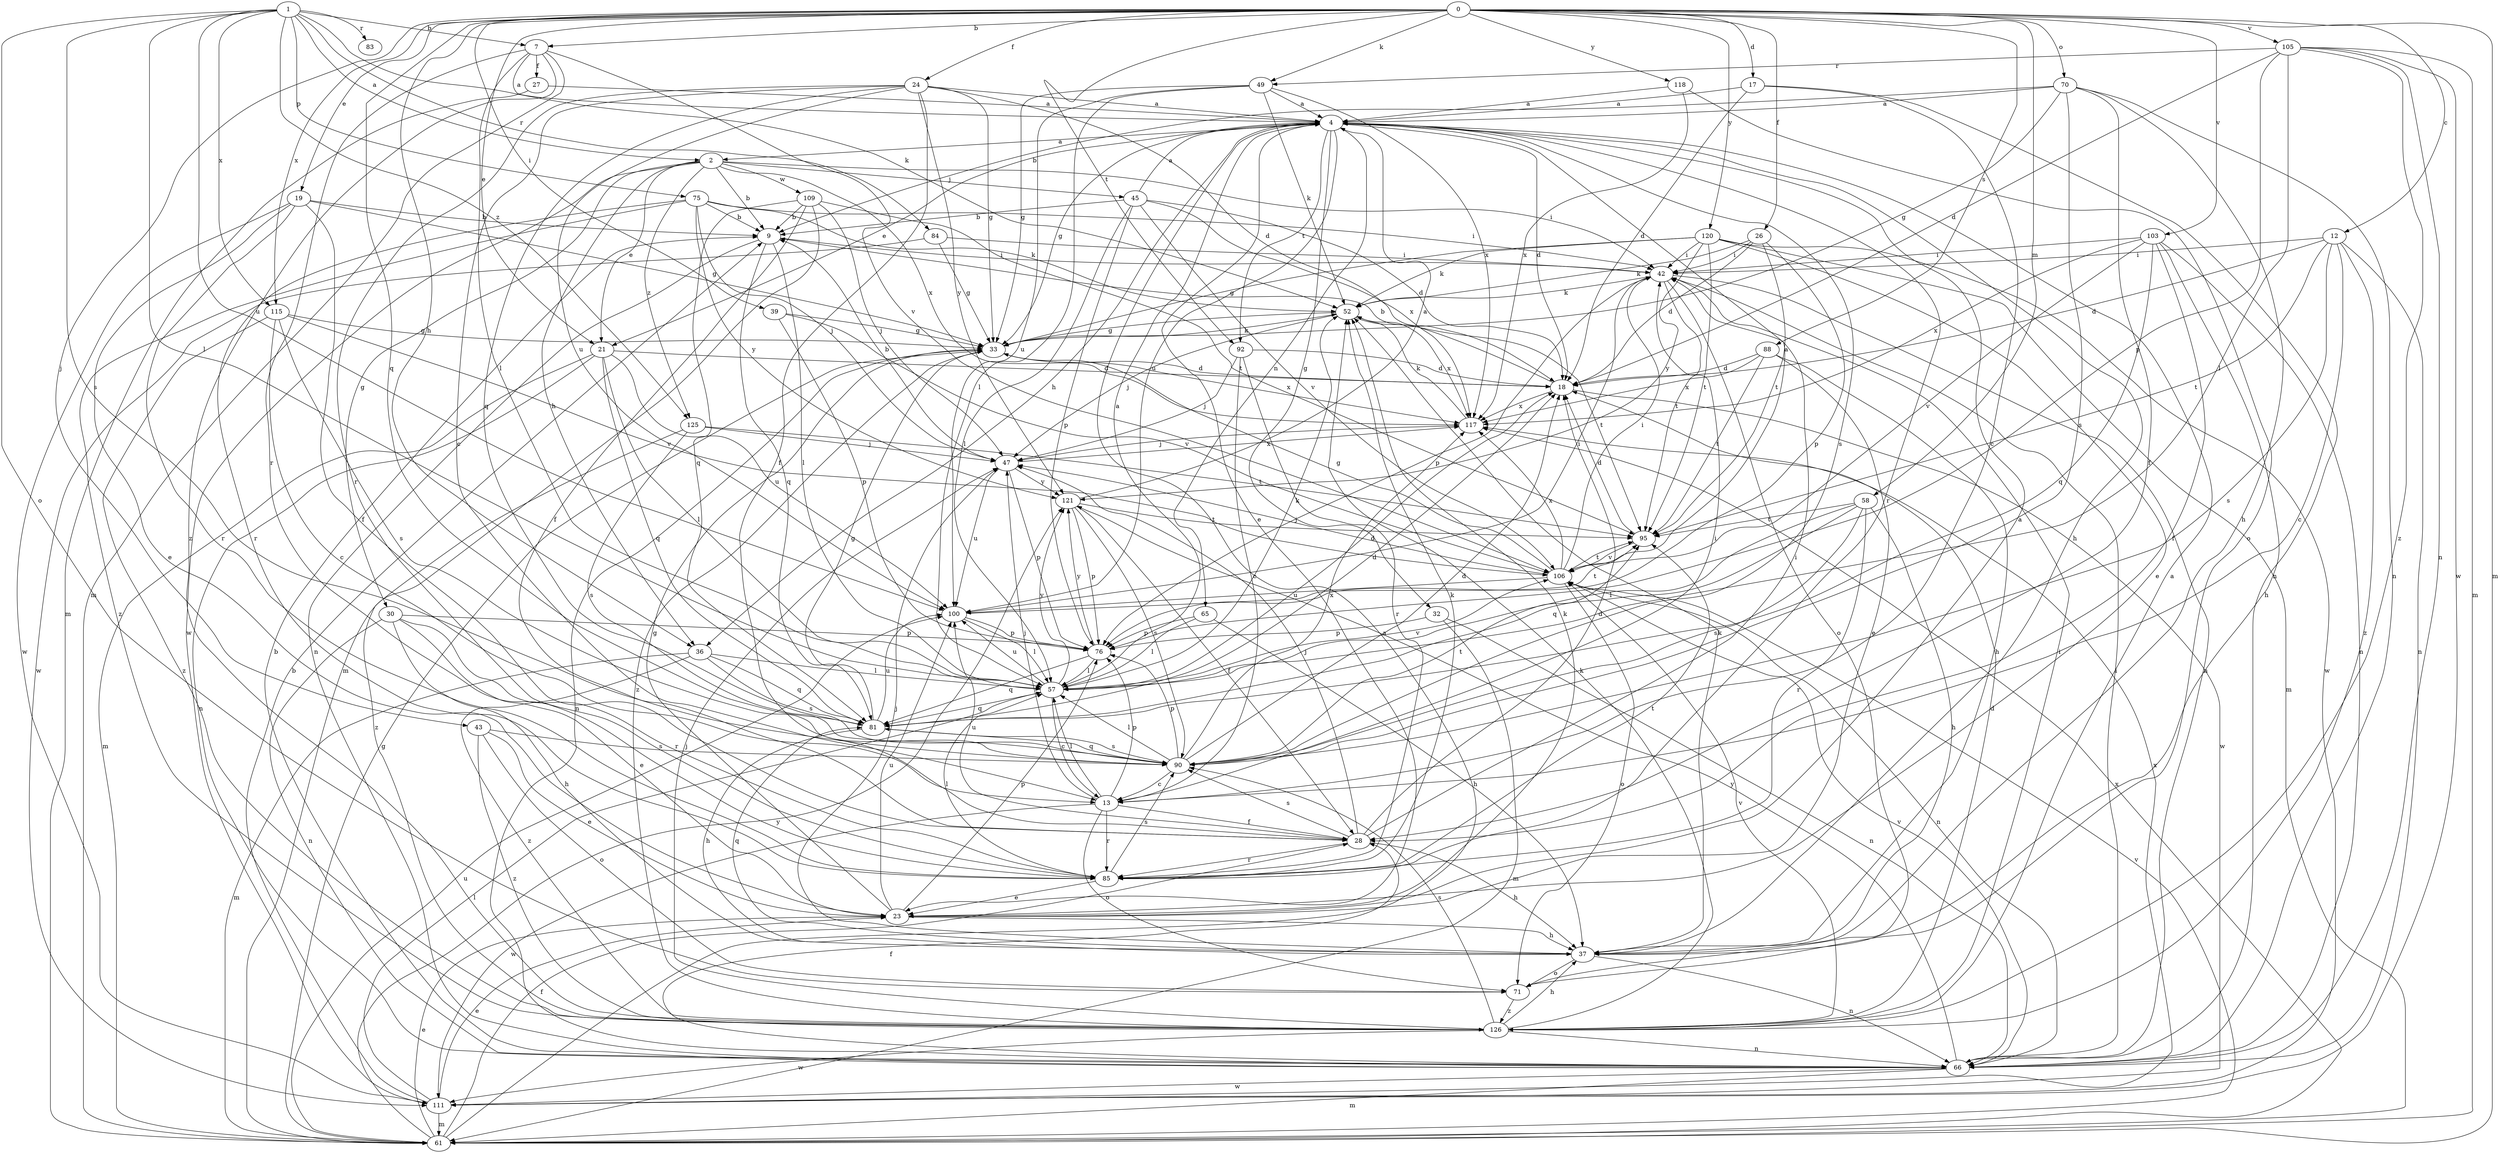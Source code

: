 strict digraph  {
0;
1;
2;
4;
7;
9;
12;
13;
17;
18;
19;
21;
23;
24;
26;
27;
28;
30;
32;
33;
36;
37;
39;
42;
43;
45;
47;
49;
52;
57;
58;
61;
65;
66;
70;
71;
75;
76;
81;
83;
84;
85;
88;
90;
92;
95;
100;
103;
105;
106;
109;
111;
115;
117;
118;
120;
121;
125;
126;
0 -> 7  [label=b];
0 -> 12  [label=c];
0 -> 17  [label=d];
0 -> 19  [label=e];
0 -> 21  [label=e];
0 -> 24  [label=f];
0 -> 26  [label=f];
0 -> 36  [label=h];
0 -> 39  [label=i];
0 -> 43  [label=j];
0 -> 49  [label=k];
0 -> 58  [label=m];
0 -> 61  [label=m];
0 -> 70  [label=o];
0 -> 81  [label=q];
0 -> 88  [label=s];
0 -> 92  [label=t];
0 -> 103  [label=v];
0 -> 105  [label=v];
0 -> 115  [label=x];
0 -> 118  [label=y];
0 -> 120  [label=y];
1 -> 2  [label=a];
1 -> 7  [label=b];
1 -> 52  [label=k];
1 -> 57  [label=l];
1 -> 71  [label=o];
1 -> 75  [label=p];
1 -> 83  [label=r];
1 -> 84  [label=r];
1 -> 90  [label=s];
1 -> 100  [label=u];
1 -> 115  [label=x];
1 -> 125  [label=z];
2 -> 9  [label=b];
2 -> 21  [label=e];
2 -> 30  [label=g];
2 -> 36  [label=h];
2 -> 42  [label=i];
2 -> 45  [label=j];
2 -> 109  [label=w];
2 -> 111  [label=w];
2 -> 117  [label=x];
2 -> 125  [label=z];
4 -> 2  [label=a];
4 -> 18  [label=d];
4 -> 21  [label=e];
4 -> 23  [label=e];
4 -> 32  [label=g];
4 -> 33  [label=g];
4 -> 36  [label=h];
4 -> 37  [label=h];
4 -> 65  [label=n];
4 -> 85  [label=r];
4 -> 90  [label=s];
4 -> 92  [label=t];
4 -> 100  [label=u];
7 -> 4  [label=a];
7 -> 27  [label=f];
7 -> 57  [label=l];
7 -> 61  [label=m];
7 -> 85  [label=r];
7 -> 106  [label=v];
7 -> 126  [label=z];
9 -> 42  [label=i];
9 -> 57  [label=l];
9 -> 66  [label=n];
9 -> 81  [label=q];
12 -> 13  [label=c];
12 -> 18  [label=d];
12 -> 42  [label=i];
12 -> 66  [label=n];
12 -> 90  [label=s];
12 -> 95  [label=t];
12 -> 126  [label=z];
13 -> 28  [label=f];
13 -> 42  [label=i];
13 -> 47  [label=j];
13 -> 57  [label=l];
13 -> 71  [label=o];
13 -> 76  [label=p];
13 -> 85  [label=r];
13 -> 111  [label=w];
17 -> 4  [label=a];
17 -> 13  [label=c];
17 -> 18  [label=d];
17 -> 66  [label=n];
18 -> 9  [label=b];
18 -> 111  [label=w];
18 -> 117  [label=x];
19 -> 9  [label=b];
19 -> 23  [label=e];
19 -> 28  [label=f];
19 -> 33  [label=g];
19 -> 85  [label=r];
19 -> 111  [label=w];
21 -> 18  [label=d];
21 -> 57  [label=l];
21 -> 61  [label=m];
21 -> 66  [label=n];
21 -> 81  [label=q];
21 -> 100  [label=u];
23 -> 4  [label=a];
23 -> 33  [label=g];
23 -> 37  [label=h];
23 -> 52  [label=k];
23 -> 76  [label=p];
23 -> 100  [label=u];
24 -> 4  [label=a];
24 -> 13  [label=c];
24 -> 18  [label=d];
24 -> 28  [label=f];
24 -> 33  [label=g];
24 -> 81  [label=q];
24 -> 85  [label=r];
24 -> 100  [label=u];
24 -> 121  [label=y];
26 -> 18  [label=d];
26 -> 42  [label=i];
26 -> 52  [label=k];
26 -> 76  [label=p];
26 -> 95  [label=t];
27 -> 4  [label=a];
27 -> 61  [label=m];
28 -> 18  [label=d];
28 -> 37  [label=h];
28 -> 42  [label=i];
28 -> 47  [label=j];
28 -> 85  [label=r];
28 -> 90  [label=s];
28 -> 100  [label=u];
30 -> 23  [label=e];
30 -> 37  [label=h];
30 -> 66  [label=n];
30 -> 76  [label=p];
30 -> 85  [label=r];
32 -> 61  [label=m];
32 -> 66  [label=n];
32 -> 76  [label=p];
33 -> 18  [label=d];
33 -> 52  [label=k];
33 -> 66  [label=n];
33 -> 117  [label=x];
33 -> 126  [label=z];
36 -> 57  [label=l];
36 -> 61  [label=m];
36 -> 81  [label=q];
36 -> 90  [label=s];
36 -> 126  [label=z];
37 -> 47  [label=j];
37 -> 52  [label=k];
37 -> 66  [label=n];
37 -> 71  [label=o];
37 -> 81  [label=q];
39 -> 33  [label=g];
39 -> 76  [label=p];
39 -> 106  [label=v];
42 -> 52  [label=k];
42 -> 66  [label=n];
42 -> 71  [label=o];
42 -> 76  [label=p];
42 -> 95  [label=t];
43 -> 23  [label=e];
43 -> 71  [label=o];
43 -> 90  [label=s];
43 -> 126  [label=z];
45 -> 4  [label=a];
45 -> 9  [label=b];
45 -> 18  [label=d];
45 -> 57  [label=l];
45 -> 76  [label=p];
45 -> 106  [label=v];
45 -> 117  [label=x];
47 -> 9  [label=b];
47 -> 76  [label=p];
47 -> 100  [label=u];
47 -> 117  [label=x];
47 -> 121  [label=y];
49 -> 4  [label=a];
49 -> 33  [label=g];
49 -> 52  [label=k];
49 -> 57  [label=l];
49 -> 100  [label=u];
49 -> 117  [label=x];
52 -> 33  [label=g];
52 -> 47  [label=j];
52 -> 95  [label=t];
52 -> 117  [label=x];
57 -> 4  [label=a];
57 -> 13  [label=c];
57 -> 18  [label=d];
57 -> 52  [label=k];
57 -> 81  [label=q];
57 -> 100  [label=u];
57 -> 106  [label=v];
57 -> 121  [label=y];
58 -> 37  [label=h];
58 -> 57  [label=l];
58 -> 81  [label=q];
58 -> 85  [label=r];
58 -> 90  [label=s];
58 -> 95  [label=t];
61 -> 4  [label=a];
61 -> 23  [label=e];
61 -> 28  [label=f];
61 -> 33  [label=g];
61 -> 100  [label=u];
61 -> 106  [label=v];
61 -> 117  [label=x];
61 -> 121  [label=y];
65 -> 37  [label=h];
65 -> 57  [label=l];
65 -> 76  [label=p];
66 -> 9  [label=b];
66 -> 28  [label=f];
66 -> 42  [label=i];
66 -> 61  [label=m];
66 -> 106  [label=v];
66 -> 111  [label=w];
66 -> 121  [label=y];
70 -> 4  [label=a];
70 -> 9  [label=b];
70 -> 28  [label=f];
70 -> 33  [label=g];
70 -> 37  [label=h];
70 -> 66  [label=n];
70 -> 90  [label=s];
71 -> 126  [label=z];
75 -> 9  [label=b];
75 -> 42  [label=i];
75 -> 47  [label=j];
75 -> 52  [label=k];
75 -> 85  [label=r];
75 -> 121  [label=y];
75 -> 126  [label=z];
76 -> 57  [label=l];
76 -> 81  [label=q];
76 -> 121  [label=y];
81 -> 18  [label=d];
81 -> 33  [label=g];
81 -> 37  [label=h];
81 -> 90  [label=s];
81 -> 100  [label=u];
84 -> 33  [label=g];
84 -> 42  [label=i];
84 -> 111  [label=w];
85 -> 23  [label=e];
85 -> 52  [label=k];
85 -> 57  [label=l];
85 -> 90  [label=s];
85 -> 95  [label=t];
88 -> 18  [label=d];
88 -> 23  [label=e];
88 -> 37  [label=h];
88 -> 95  [label=t];
88 -> 117  [label=x];
90 -> 13  [label=c];
90 -> 18  [label=d];
90 -> 57  [label=l];
90 -> 76  [label=p];
90 -> 81  [label=q];
90 -> 95  [label=t];
90 -> 117  [label=x];
92 -> 13  [label=c];
92 -> 18  [label=d];
92 -> 47  [label=j];
92 -> 85  [label=r];
95 -> 18  [label=d];
95 -> 106  [label=v];
100 -> 42  [label=i];
100 -> 57  [label=l];
100 -> 76  [label=p];
100 -> 95  [label=t];
103 -> 28  [label=f];
103 -> 37  [label=h];
103 -> 42  [label=i];
103 -> 66  [label=n];
103 -> 81  [label=q];
103 -> 106  [label=v];
103 -> 117  [label=x];
105 -> 18  [label=d];
105 -> 57  [label=l];
105 -> 61  [label=m];
105 -> 66  [label=n];
105 -> 76  [label=p];
105 -> 111  [label=w];
105 -> 126  [label=z];
105 -> 49  [label=r];
106 -> 4  [label=a];
106 -> 33  [label=g];
106 -> 42  [label=i];
106 -> 47  [label=j];
106 -> 66  [label=n];
106 -> 71  [label=o];
106 -> 95  [label=t];
106 -> 100  [label=u];
106 -> 117  [label=x];
109 -> 9  [label=b];
109 -> 28  [label=f];
109 -> 47  [label=j];
109 -> 61  [label=m];
109 -> 81  [label=q];
109 -> 95  [label=t];
111 -> 9  [label=b];
111 -> 23  [label=e];
111 -> 57  [label=l];
111 -> 61  [label=m];
111 -> 117  [label=x];
115 -> 13  [label=c];
115 -> 33  [label=g];
115 -> 90  [label=s];
115 -> 106  [label=v];
115 -> 126  [label=z];
117 -> 47  [label=j];
117 -> 52  [label=k];
118 -> 4  [label=a];
118 -> 71  [label=o];
118 -> 117  [label=x];
120 -> 23  [label=e];
120 -> 33  [label=g];
120 -> 42  [label=i];
120 -> 52  [label=k];
120 -> 61  [label=m];
120 -> 95  [label=t];
120 -> 111  [label=w];
120 -> 121  [label=y];
121 -> 4  [label=a];
121 -> 28  [label=f];
121 -> 76  [label=p];
121 -> 90  [label=s];
121 -> 95  [label=t];
125 -> 47  [label=j];
125 -> 90  [label=s];
125 -> 95  [label=t];
125 -> 126  [label=z];
126 -> 4  [label=a];
126 -> 18  [label=d];
126 -> 37  [label=h];
126 -> 42  [label=i];
126 -> 47  [label=j];
126 -> 52  [label=k];
126 -> 66  [label=n];
126 -> 90  [label=s];
126 -> 106  [label=v];
126 -> 111  [label=w];
}
